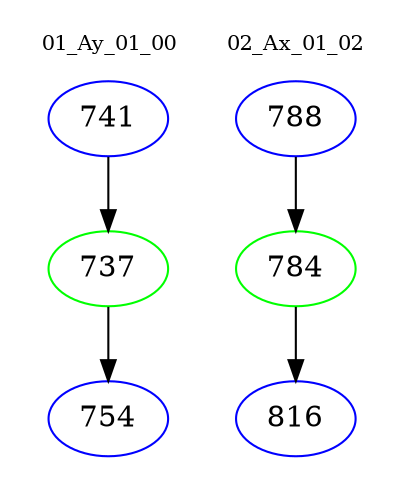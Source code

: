 digraph{
subgraph cluster_0 {
color = white
label = "01_Ay_01_00";
fontsize=10;
T0_741 [label="741", color="blue"]
T0_741 -> T0_737 [color="black"]
T0_737 [label="737", color="green"]
T0_737 -> T0_754 [color="black"]
T0_754 [label="754", color="blue"]
}
subgraph cluster_1 {
color = white
label = "02_Ax_01_02";
fontsize=10;
T1_788 [label="788", color="blue"]
T1_788 -> T1_784 [color="black"]
T1_784 [label="784", color="green"]
T1_784 -> T1_816 [color="black"]
T1_816 [label="816", color="blue"]
}
}
